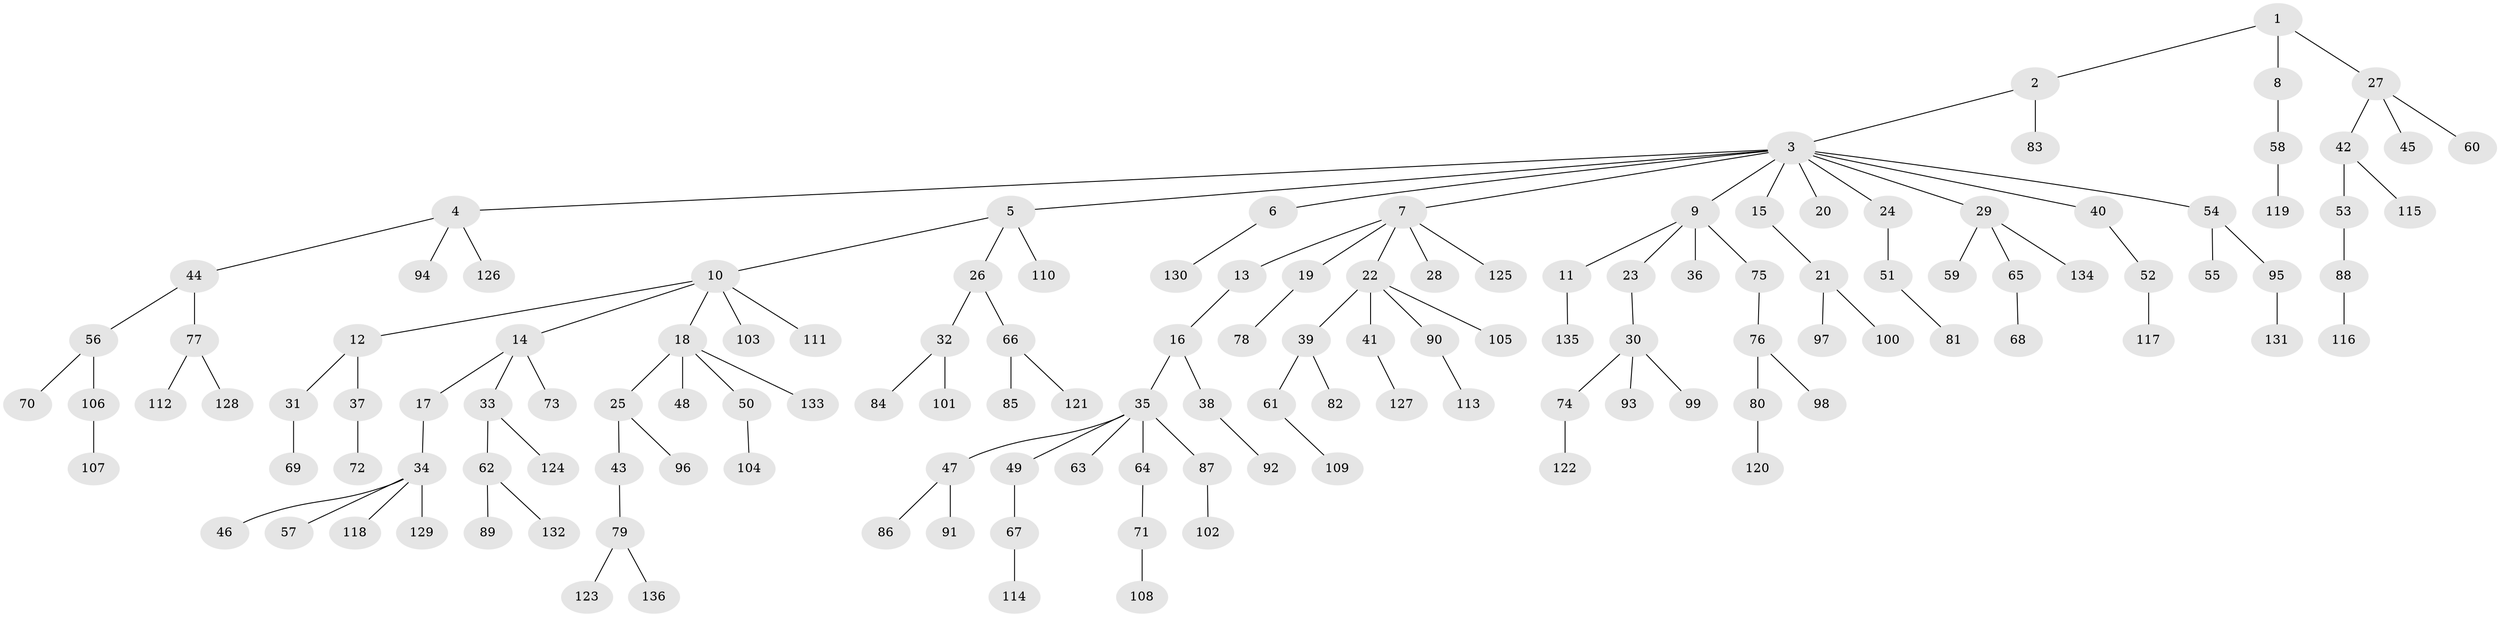 // coarse degree distribution, {3: 0.13414634146341464, 2: 0.2926829268292683, 11: 0.012195121951219513, 1: 0.47560975609756095, 5: 0.036585365853658534, 4: 0.04878048780487805}
// Generated by graph-tools (version 1.1) at 2025/52/03/04/25 22:52:00]
// undirected, 136 vertices, 135 edges
graph export_dot {
  node [color=gray90,style=filled];
  1;
  2;
  3;
  4;
  5;
  6;
  7;
  8;
  9;
  10;
  11;
  12;
  13;
  14;
  15;
  16;
  17;
  18;
  19;
  20;
  21;
  22;
  23;
  24;
  25;
  26;
  27;
  28;
  29;
  30;
  31;
  32;
  33;
  34;
  35;
  36;
  37;
  38;
  39;
  40;
  41;
  42;
  43;
  44;
  45;
  46;
  47;
  48;
  49;
  50;
  51;
  52;
  53;
  54;
  55;
  56;
  57;
  58;
  59;
  60;
  61;
  62;
  63;
  64;
  65;
  66;
  67;
  68;
  69;
  70;
  71;
  72;
  73;
  74;
  75;
  76;
  77;
  78;
  79;
  80;
  81;
  82;
  83;
  84;
  85;
  86;
  87;
  88;
  89;
  90;
  91;
  92;
  93;
  94;
  95;
  96;
  97;
  98;
  99;
  100;
  101;
  102;
  103;
  104;
  105;
  106;
  107;
  108;
  109;
  110;
  111;
  112;
  113;
  114;
  115;
  116;
  117;
  118;
  119;
  120;
  121;
  122;
  123;
  124;
  125;
  126;
  127;
  128;
  129;
  130;
  131;
  132;
  133;
  134;
  135;
  136;
  1 -- 2;
  1 -- 8;
  1 -- 27;
  2 -- 3;
  2 -- 83;
  3 -- 4;
  3 -- 5;
  3 -- 6;
  3 -- 7;
  3 -- 9;
  3 -- 15;
  3 -- 20;
  3 -- 24;
  3 -- 29;
  3 -- 40;
  3 -- 54;
  4 -- 44;
  4 -- 94;
  4 -- 126;
  5 -- 10;
  5 -- 26;
  5 -- 110;
  6 -- 130;
  7 -- 13;
  7 -- 19;
  7 -- 22;
  7 -- 28;
  7 -- 125;
  8 -- 58;
  9 -- 11;
  9 -- 23;
  9 -- 36;
  9 -- 75;
  10 -- 12;
  10 -- 14;
  10 -- 18;
  10 -- 103;
  10 -- 111;
  11 -- 135;
  12 -- 31;
  12 -- 37;
  13 -- 16;
  14 -- 17;
  14 -- 33;
  14 -- 73;
  15 -- 21;
  16 -- 35;
  16 -- 38;
  17 -- 34;
  18 -- 25;
  18 -- 48;
  18 -- 50;
  18 -- 133;
  19 -- 78;
  21 -- 97;
  21 -- 100;
  22 -- 39;
  22 -- 41;
  22 -- 90;
  22 -- 105;
  23 -- 30;
  24 -- 51;
  25 -- 43;
  25 -- 96;
  26 -- 32;
  26 -- 66;
  27 -- 42;
  27 -- 45;
  27 -- 60;
  29 -- 59;
  29 -- 65;
  29 -- 134;
  30 -- 74;
  30 -- 93;
  30 -- 99;
  31 -- 69;
  32 -- 84;
  32 -- 101;
  33 -- 62;
  33 -- 124;
  34 -- 46;
  34 -- 57;
  34 -- 118;
  34 -- 129;
  35 -- 47;
  35 -- 49;
  35 -- 63;
  35 -- 64;
  35 -- 87;
  37 -- 72;
  38 -- 92;
  39 -- 61;
  39 -- 82;
  40 -- 52;
  41 -- 127;
  42 -- 53;
  42 -- 115;
  43 -- 79;
  44 -- 56;
  44 -- 77;
  47 -- 86;
  47 -- 91;
  49 -- 67;
  50 -- 104;
  51 -- 81;
  52 -- 117;
  53 -- 88;
  54 -- 55;
  54 -- 95;
  56 -- 70;
  56 -- 106;
  58 -- 119;
  61 -- 109;
  62 -- 89;
  62 -- 132;
  64 -- 71;
  65 -- 68;
  66 -- 85;
  66 -- 121;
  67 -- 114;
  71 -- 108;
  74 -- 122;
  75 -- 76;
  76 -- 80;
  76 -- 98;
  77 -- 112;
  77 -- 128;
  79 -- 123;
  79 -- 136;
  80 -- 120;
  87 -- 102;
  88 -- 116;
  90 -- 113;
  95 -- 131;
  106 -- 107;
}
